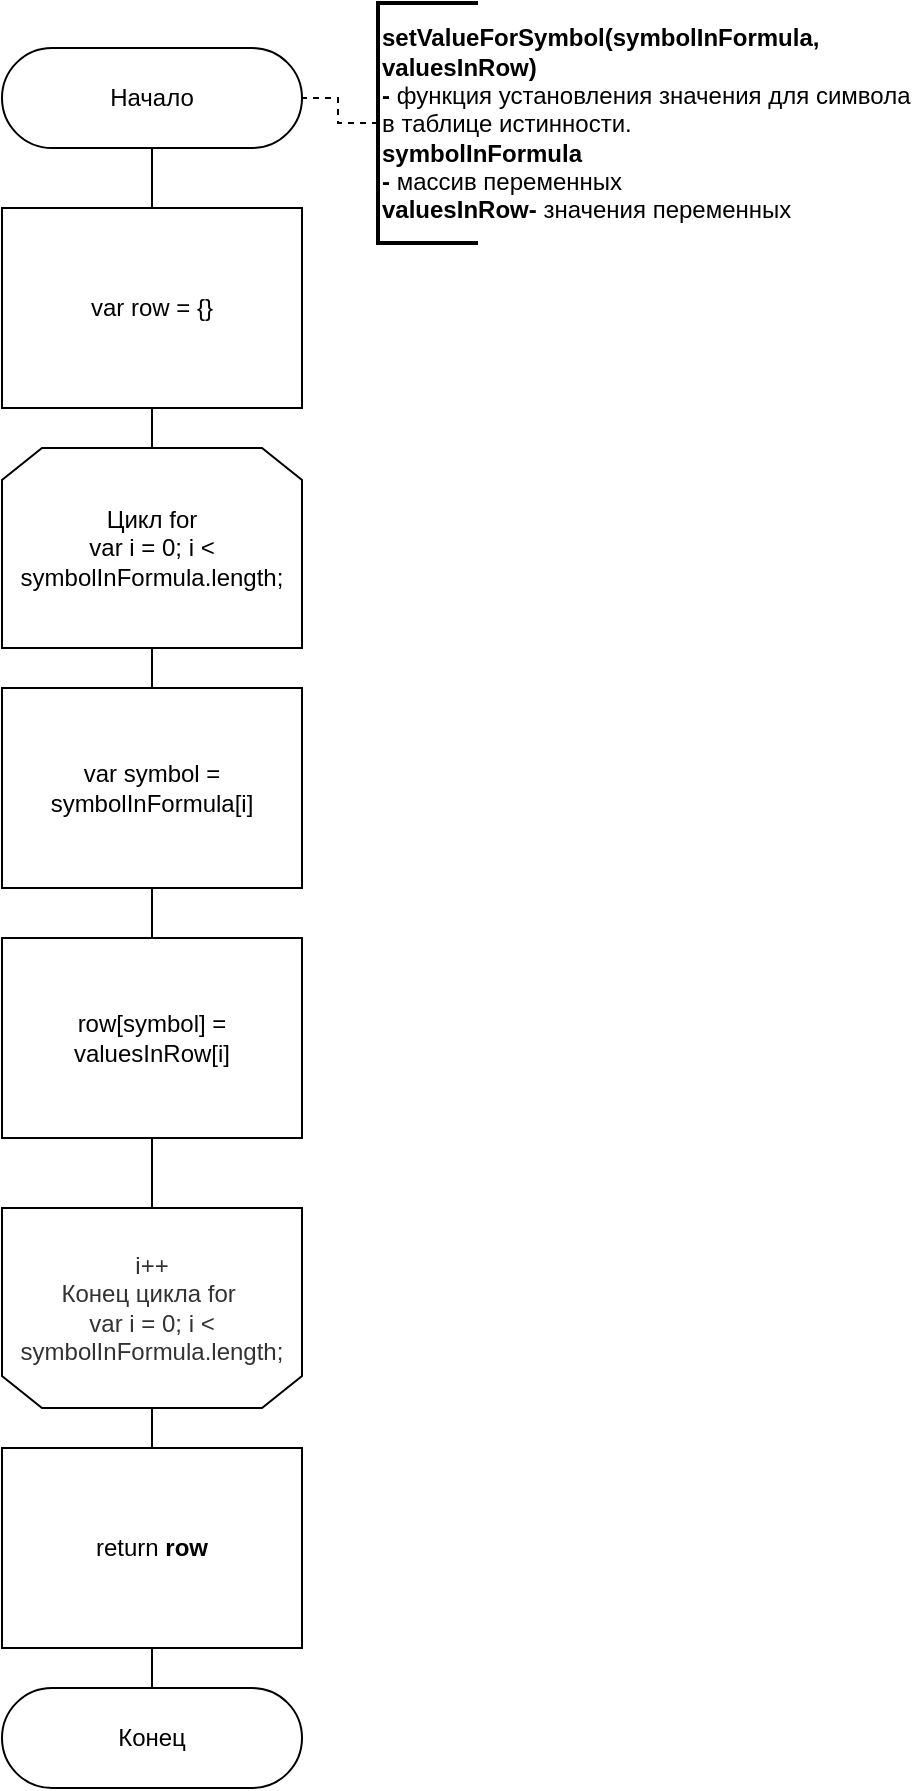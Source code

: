 <mxfile version="13.0.9" type="device"><diagram id="VsTbLH32yX0l3-ZPneZP" name="Страница 1"><mxGraphModel dx="868" dy="401" grid="1" gridSize="10" guides="1" tooltips="1" connect="1" arrows="1" fold="1" page="1" pageScale="1" pageWidth="827" pageHeight="1169" math="0" shadow="0"><root><mxCell id="0"/><mxCell id="1" parent="0"/><mxCell id="NIt6UHOVRMLXUC8QVYsO-6" value="" style="edgeStyle=orthogonalEdgeStyle;rounded=0;orthogonalLoop=1;jettySize=auto;html=1;endArrow=none;endFill=0;" parent="1" source="NIt6UHOVRMLXUC8QVYsO-1" target="NIt6UHOVRMLXUC8QVYsO-5" edge="1"><mxGeometry relative="1" as="geometry"/></mxCell><mxCell id="NIt6UHOVRMLXUC8QVYsO-1" value="Начало&lt;br&gt;" style="whiteSpace=wrap;html=1;rounded=1;arcSize=50;align=center;verticalAlign=middle;container=1;recursiveResize=0;strokeWidth=1;autosize=1;spacing=4;treeFolding=1;" parent="1" vertex="1"><mxGeometry x="105" y="40" width="150" height="50" as="geometry"/></mxCell><mxCell id="NIt6UHOVRMLXUC8QVYsO-2" style="edgeStyle=orthogonalEdgeStyle;rounded=0;orthogonalLoop=1;jettySize=auto;html=1;exitX=0;exitY=0.5;exitDx=0;exitDy=0;exitPerimeter=0;entryX=1;entryY=0.5;entryDx=0;entryDy=0;strokeColor=none;" parent="1" source="NIt6UHOVRMLXUC8QVYsO-4" target="NIt6UHOVRMLXUC8QVYsO-1" edge="1"><mxGeometry relative="1" as="geometry"/></mxCell><mxCell id="NIt6UHOVRMLXUC8QVYsO-3" style="edgeStyle=orthogonalEdgeStyle;rounded=0;orthogonalLoop=1;jettySize=auto;html=1;endArrow=none;endFill=0;strokeWidth=1;dashed=1;" parent="1" source="NIt6UHOVRMLXUC8QVYsO-4" target="NIt6UHOVRMLXUC8QVYsO-1" edge="1"><mxGeometry relative="1" as="geometry"/></mxCell><mxCell id="NIt6UHOVRMLXUC8QVYsO-4" value="&lt;b&gt;setValueForSymbol&lt;/b&gt;&lt;b&gt;(symbolInFormula,&amp;nbsp;&lt;/b&gt;&lt;b&gt;&lt;br&gt;&lt;/b&gt;&lt;div&gt;&lt;b&gt;valuesInRow)&lt;/b&gt;&lt;/div&gt;&lt;div&gt;&lt;b&gt;- &lt;/b&gt;функция установления значения для символа&lt;/div&gt;&lt;div&gt;в таблице истинности.&lt;/div&gt;&lt;b&gt;symbolInFormula&lt;/b&gt;&lt;div&gt;&lt;b&gt;- &lt;/b&gt;массив переменных&lt;/div&gt;&lt;div&gt;&lt;b&gt;valuesInRow- &lt;/b&gt;значения переменных&lt;br&gt;&lt;/div&gt;" style="strokeWidth=2;html=1;shape=mxgraph.flowchart.annotation_1;align=left;pointerEvents=1" parent="1" vertex="1"><mxGeometry x="293" y="17.5" width="50" height="120" as="geometry"/></mxCell><mxCell id="NIt6UHOVRMLXUC8QVYsO-8" value="" style="edgeStyle=orthogonalEdgeStyle;rounded=0;orthogonalLoop=1;jettySize=auto;html=1;endArrow=none;endFill=0;" parent="1" source="NIt6UHOVRMLXUC8QVYsO-5" target="NIt6UHOVRMLXUC8QVYsO-7" edge="1"><mxGeometry relative="1" as="geometry"/></mxCell><mxCell id="NIt6UHOVRMLXUC8QVYsO-5" value="var row = {}" style="rounded=0;whiteSpace=wrap;html=1;" parent="1" vertex="1"><mxGeometry x="105" y="120" width="150" height="100" as="geometry"/></mxCell><mxCell id="NIt6UHOVRMLXUC8QVYsO-10" value="" style="edgeStyle=orthogonalEdgeStyle;rounded=0;orthogonalLoop=1;jettySize=auto;html=1;endArrow=none;endFill=0;" parent="1" source="NIt6UHOVRMLXUC8QVYsO-7" target="NIt6UHOVRMLXUC8QVYsO-9" edge="1"><mxGeometry relative="1" as="geometry"/></mxCell><mxCell id="NIt6UHOVRMLXUC8QVYsO-7" value="Цикл for &lt;br&gt;var i = 0; i &amp;lt; symbolInFormula.length;" style="shape=loopLimit;whiteSpace=wrap;html=1;" parent="1" vertex="1"><mxGeometry x="105" y="240" width="150" height="100" as="geometry"/></mxCell><mxCell id="NIt6UHOVRMLXUC8QVYsO-12" value="" style="edgeStyle=orthogonalEdgeStyle;rounded=0;orthogonalLoop=1;jettySize=auto;html=1;endArrow=none;endFill=0;" parent="1" source="NIt6UHOVRMLXUC8QVYsO-9" target="NIt6UHOVRMLXUC8QVYsO-11" edge="1"><mxGeometry relative="1" as="geometry"/></mxCell><mxCell id="NIt6UHOVRMLXUC8QVYsO-9" value="var symbol = symbolInFormula[i]" style="rounded=0;whiteSpace=wrap;html=1;" parent="1" vertex="1"><mxGeometry x="105" y="360" width="150" height="100" as="geometry"/></mxCell><mxCell id="NIt6UHOVRMLXUC8QVYsO-15" value="" style="edgeStyle=orthogonalEdgeStyle;rounded=0;orthogonalLoop=1;jettySize=auto;html=1;endArrow=none;endFill=0;" parent="1" source="NIt6UHOVRMLXUC8QVYsO-11" target="NIt6UHOVRMLXUC8QVYsO-13" edge="1"><mxGeometry relative="1" as="geometry"/></mxCell><mxCell id="NIt6UHOVRMLXUC8QVYsO-11" value="row[symbol] = valuesInRow[i]" style="rounded=0;whiteSpace=wrap;html=1;" parent="1" vertex="1"><mxGeometry x="105" y="485" width="150" height="100" as="geometry"/></mxCell><mxCell id="NIt6UHOVRMLXUC8QVYsO-17" value="" style="edgeStyle=orthogonalEdgeStyle;rounded=0;orthogonalLoop=1;jettySize=auto;html=1;endArrow=none;endFill=0;" parent="1" source="NIt6UHOVRMLXUC8QVYsO-13" target="NIt6UHOVRMLXUC8QVYsO-16" edge="1"><mxGeometry relative="1" as="geometry"/></mxCell><mxCell id="NIt6UHOVRMLXUC8QVYsO-13" value="i++&lt;br&gt;Конец цикла for&amp;nbsp;&lt;br&gt;var i = 0; i &amp;lt; symbolInFormula.length;" style="shape=loopLimit;whiteSpace=wrap;html=1;rotation=0;textOpacity=80;direction=east;flipH=0;flipV=1;" parent="1" vertex="1"><mxGeometry x="105" y="620" width="150" height="100" as="geometry"/></mxCell><mxCell id="NIt6UHOVRMLXUC8QVYsO-19" value="" style="edgeStyle=orthogonalEdgeStyle;rounded=0;orthogonalLoop=1;jettySize=auto;html=1;endArrow=none;endFill=0;" parent="1" source="NIt6UHOVRMLXUC8QVYsO-16" target="NIt6UHOVRMLXUC8QVYsO-18" edge="1"><mxGeometry relative="1" as="geometry"/></mxCell><mxCell id="NIt6UHOVRMLXUC8QVYsO-16" value="return &lt;b&gt;row&lt;/b&gt;" style="rounded=0;whiteSpace=wrap;html=1;strokeWidth=1;" parent="1" vertex="1"><mxGeometry x="105" y="740" width="150" height="100" as="geometry"/></mxCell><mxCell id="NIt6UHOVRMLXUC8QVYsO-18" value="Конец&lt;br&gt;" style="whiteSpace=wrap;html=1;rounded=1;arcSize=50;align=center;verticalAlign=middle;container=1;recursiveResize=0;strokeWidth=1;autosize=1;spacing=4;treeFolding=1;" parent="1" vertex="1"><mxGeometry x="105" y="860" width="150" height="50" as="geometry"/></mxCell></root></mxGraphModel></diagram></mxfile>